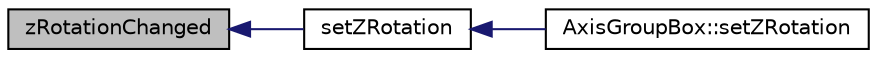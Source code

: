 digraph "zRotationChanged"
{
  edge [fontname="Helvetica",fontsize="10",labelfontname="Helvetica",labelfontsize="10"];
  node [fontname="Helvetica",fontsize="10",shape=record];
  rankdir="LR";
  Node1 [label="zRotationChanged",height=0.2,width=0.4,color="black", fillcolor="grey75", style="filled" fontcolor="black"];
  Node1 -> Node2 [dir="back",color="midnightblue",fontsize="10",style="solid",fontname="Helvetica"];
  Node2 [label="setZRotation",height=0.2,width=0.4,color="black", fillcolor="white", style="filled",URL="$class_axis_g_l_widget.html#a2123df52757c58b988983000934850e1"];
  Node2 -> Node3 [dir="back",color="midnightblue",fontsize="10",style="solid",fontname="Helvetica"];
  Node3 [label="AxisGroupBox::setZRotation",height=0.2,width=0.4,color="black", fillcolor="white", style="filled",URL="$class_axis_group_box.html#a2123df52757c58b988983000934850e1"];
}
